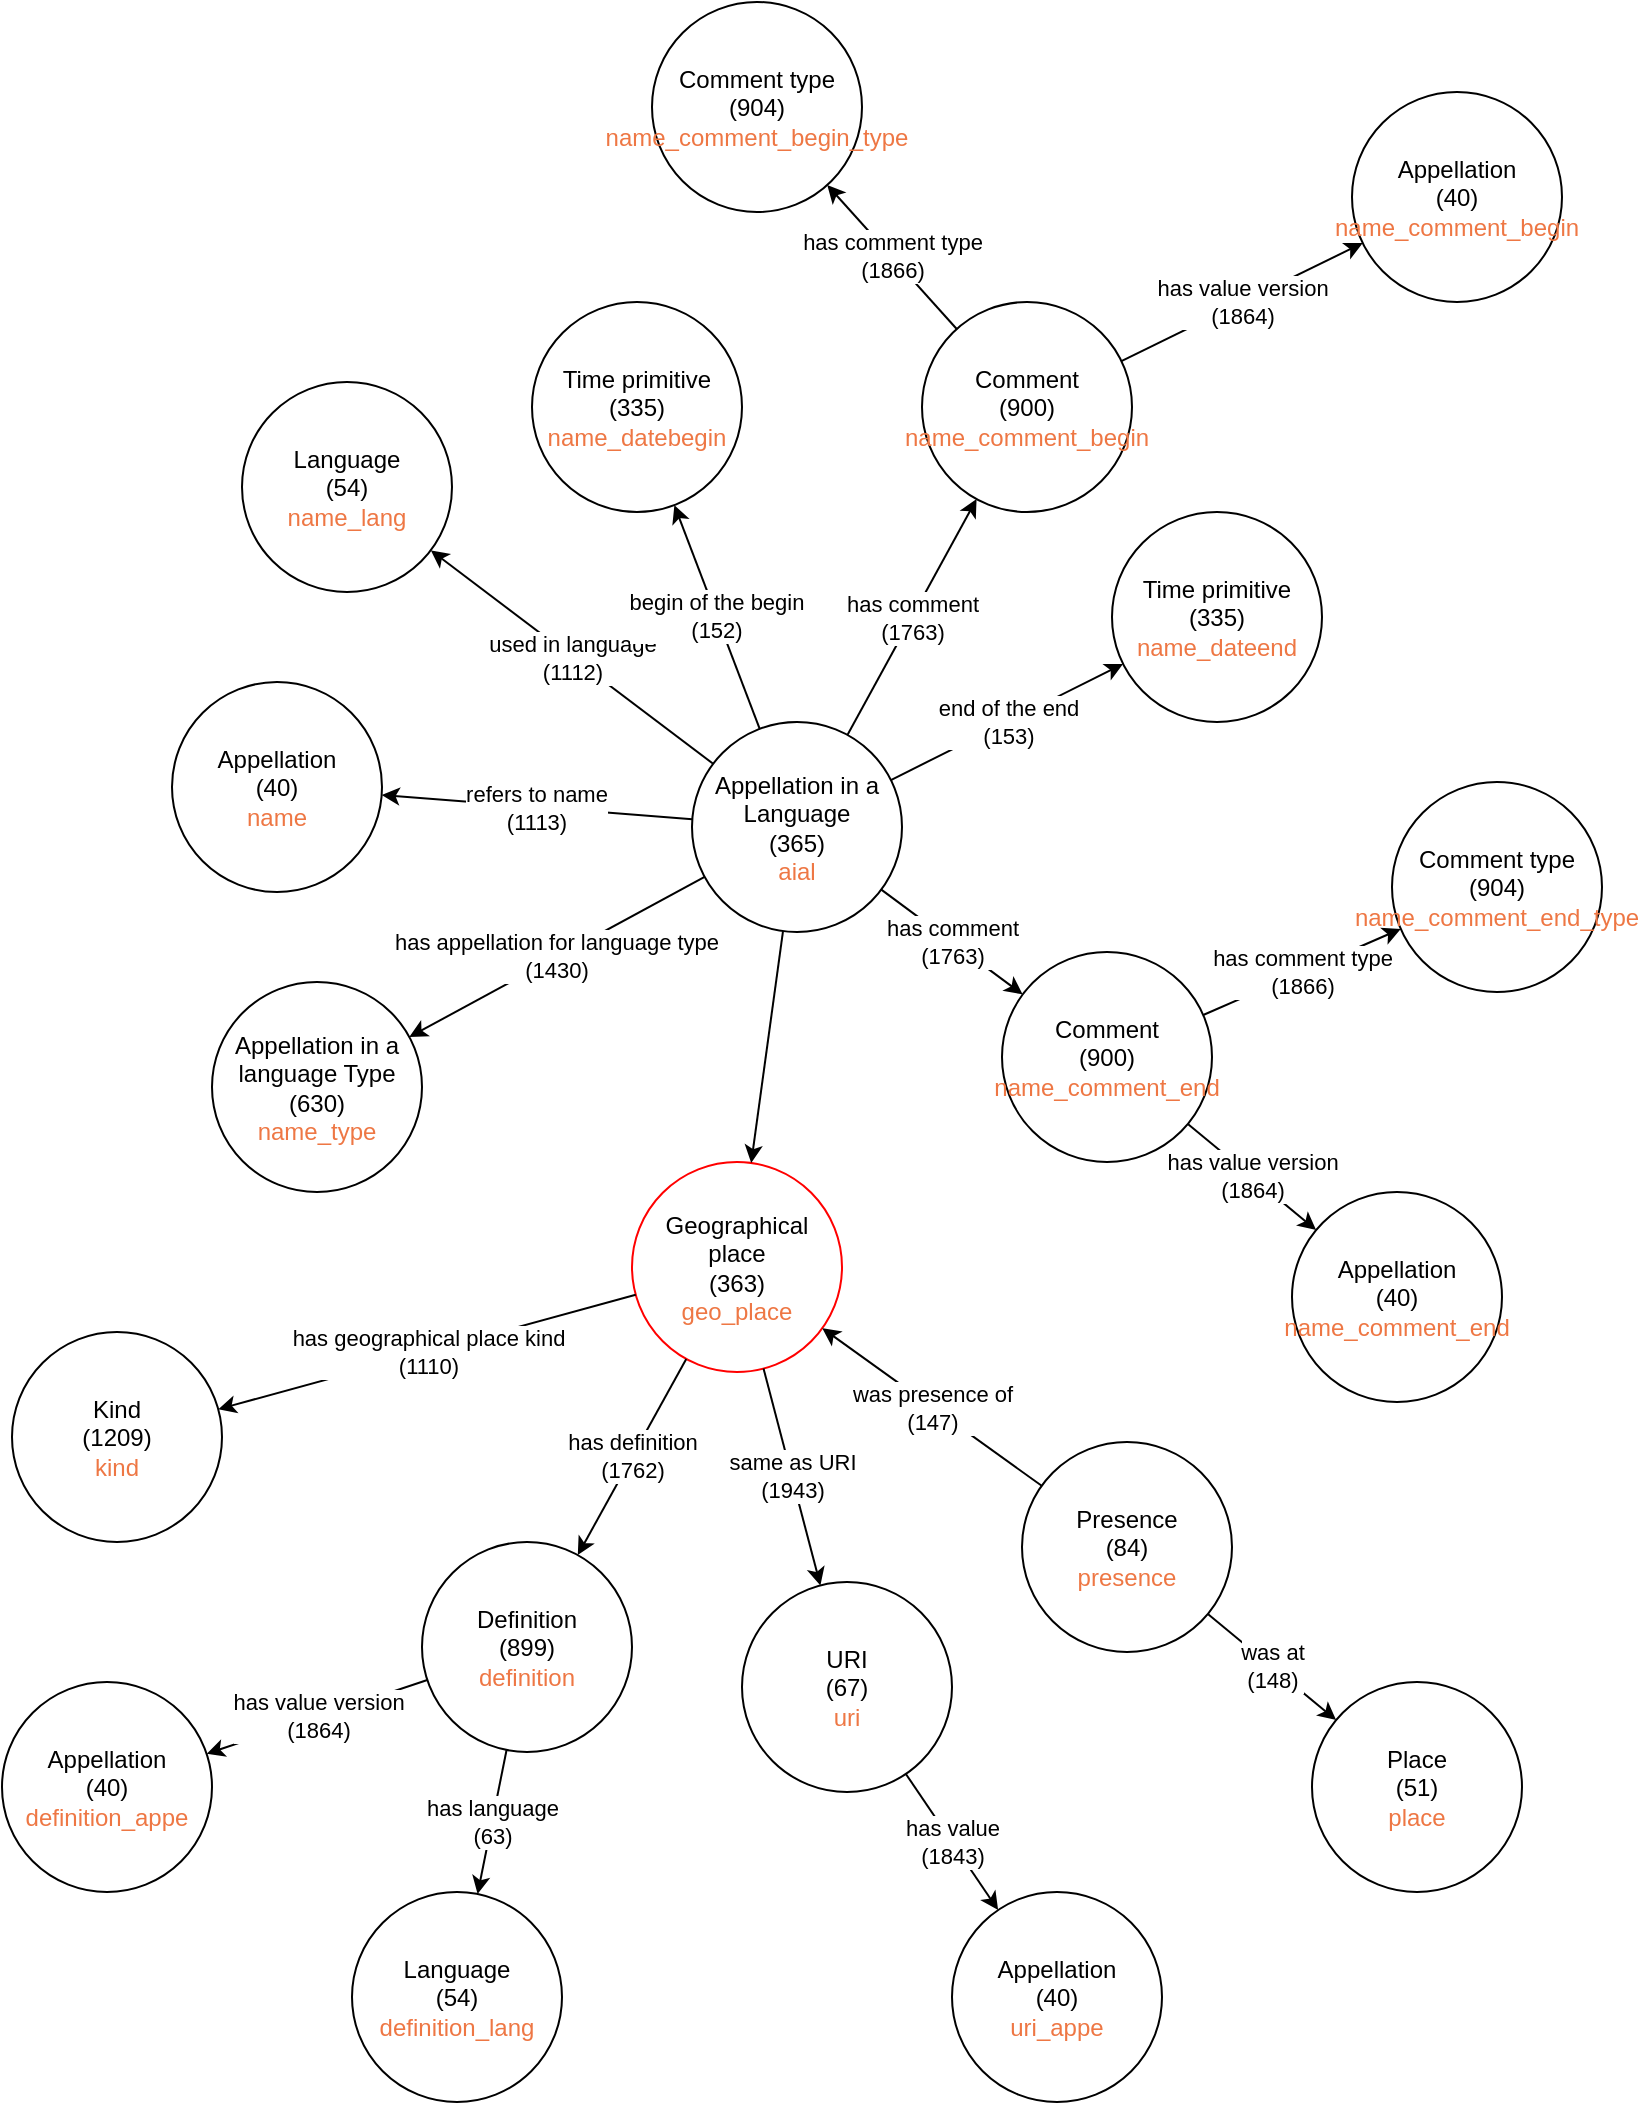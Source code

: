 <mxfile version="22.0.3" type="device">
  <diagram name="Page-1" id="qAYMaOa14U7y1kj9WPA6">
    <mxGraphModel dx="1434" dy="839" grid="1" gridSize="10" guides="1" tooltips="1" connect="1" arrows="1" fold="1" page="1" pageScale="1" pageWidth="850" pageHeight="1100" math="0" shadow="0">
      <root>
        <mxCell id="0" />
        <mxCell id="1" parent="0" />
        <mxCell id="4ujWol-dGV_7_zOefWRV-1" value="Geographical place&lt;br&gt;(363)&lt;br&gt;&lt;font color=&quot;#ee7744&quot;&gt;geo_place&lt;/font&gt;" style="ellipse;whiteSpace=wrap;html=1;aspect=fixed;strokeColor=#FF0000;" vertex="1" parent="1">
          <mxGeometry x="340" y="610" width="105" height="105" as="geometry" />
        </mxCell>
        <mxCell id="4ujWol-dGV_7_zOefWRV-2" value="Appellation in a Language&lt;br&gt;(365)&lt;br&gt;&lt;font color=&quot;#ee7744&quot;&gt;aial&lt;/font&gt;" style="ellipse;whiteSpace=wrap;html=1;aspect=fixed;" vertex="1" parent="1">
          <mxGeometry x="370" y="390" width="105" height="105" as="geometry" />
        </mxCell>
        <mxCell id="4ujWol-dGV_7_zOefWRV-3" value="Kind &lt;br&gt;(1209)&lt;br&gt;&lt;font color=&quot;#ee7744&quot;&gt;kind&lt;/font&gt;" style="ellipse;whiteSpace=wrap;html=1;aspect=fixed;" vertex="1" parent="1">
          <mxGeometry x="30" y="695" width="105" height="105" as="geometry" />
        </mxCell>
        <mxCell id="4ujWol-dGV_7_zOefWRV-4" value="Definition&lt;br&gt;(899)&lt;br&gt;&lt;font color=&quot;#ee7744&quot;&gt;definition&lt;/font&gt;" style="ellipse;whiteSpace=wrap;html=1;aspect=fixed;" vertex="1" parent="1">
          <mxGeometry x="235" y="800" width="105" height="105" as="geometry" />
        </mxCell>
        <mxCell id="4ujWol-dGV_7_zOefWRV-5" value="URI&lt;br&gt;(67)&lt;br&gt;&lt;font color=&quot;#ee7744&quot;&gt;uri&lt;/font&gt;" style="ellipse;whiteSpace=wrap;html=1;aspect=fixed;" vertex="1" parent="1">
          <mxGeometry x="395" y="820" width="105" height="105" as="geometry" />
        </mxCell>
        <mxCell id="4ujWol-dGV_7_zOefWRV-6" value="Presence&lt;br&gt;(84)&lt;br&gt;&lt;font color=&quot;#ee7744&quot;&gt;presence&lt;/font&gt;" style="ellipse;whiteSpace=wrap;html=1;aspect=fixed;" vertex="1" parent="1">
          <mxGeometry x="535" y="750" width="105" height="105" as="geometry" />
        </mxCell>
        <mxCell id="4ujWol-dGV_7_zOefWRV-9" value="has definition&lt;br&gt;(1762)" style="endArrow=classic;html=1;rounded=0;" edge="1" parent="1" source="4ujWol-dGV_7_zOefWRV-1" target="4ujWol-dGV_7_zOefWRV-4">
          <mxGeometry x="-0.003" width="50" height="50" relative="1" as="geometry">
            <mxPoint x="330" y="750" as="sourcePoint" />
            <mxPoint x="390" y="850" as="targetPoint" />
            <mxPoint as="offset" />
          </mxGeometry>
        </mxCell>
        <mxCell id="4ujWol-dGV_7_zOefWRV-11" value="has geographical place kind&lt;br&gt;(1110)" style="endArrow=classic;html=1;rounded=0;" edge="1" parent="1" source="4ujWol-dGV_7_zOefWRV-1" target="4ujWol-dGV_7_zOefWRV-3">
          <mxGeometry width="50" height="50" relative="1" as="geometry">
            <mxPoint x="359" y="711" as="sourcePoint" />
            <mxPoint x="264" y="769" as="targetPoint" />
          </mxGeometry>
        </mxCell>
        <mxCell id="4ujWol-dGV_7_zOefWRV-12" value="same as URI&lt;br&gt;(1943)" style="endArrow=classic;html=1;rounded=0;" edge="1" parent="1" source="4ujWol-dGV_7_zOefWRV-1" target="4ujWol-dGV_7_zOefWRV-5">
          <mxGeometry width="50" height="50" relative="1" as="geometry">
            <mxPoint x="369" y="721" as="sourcePoint" />
            <mxPoint x="274" y="779" as="targetPoint" />
          </mxGeometry>
        </mxCell>
        <mxCell id="4ujWol-dGV_7_zOefWRV-13" value="was presence of&lt;br&gt;(147)" style="endArrow=classic;html=1;rounded=0;" edge="1" parent="1" source="4ujWol-dGV_7_zOefWRV-6" target="4ujWol-dGV_7_zOefWRV-1">
          <mxGeometry width="50" height="50" relative="1" as="geometry">
            <mxPoint x="379" y="731" as="sourcePoint" />
            <mxPoint x="284" y="789" as="targetPoint" />
          </mxGeometry>
        </mxCell>
        <mxCell id="4ujWol-dGV_7_zOefWRV-14" value="" style="endArrow=classic;html=1;rounded=0;" edge="1" parent="1" source="4ujWol-dGV_7_zOefWRV-2" target="4ujWol-dGV_7_zOefWRV-1">
          <mxGeometry width="50" height="50" relative="1" as="geometry">
            <mxPoint x="389" y="741" as="sourcePoint" />
            <mxPoint x="294" y="799" as="targetPoint" />
          </mxGeometry>
        </mxCell>
        <mxCell id="4ujWol-dGV_7_zOefWRV-15" value="Appellation&lt;br&gt;(40)&lt;br&gt;&lt;font color=&quot;#ee7744&quot;&gt;definition_appe&lt;/font&gt;" style="ellipse;whiteSpace=wrap;html=1;aspect=fixed;" vertex="1" parent="1">
          <mxGeometry x="25" y="870" width="105" height="105" as="geometry" />
        </mxCell>
        <mxCell id="4ujWol-dGV_7_zOefWRV-16" value="has value version&lt;br&gt;(1864)" style="endArrow=classic;html=1;rounded=0;" edge="1" parent="1" source="4ujWol-dGV_7_zOefWRV-4" target="4ujWol-dGV_7_zOefWRV-15">
          <mxGeometry width="50" height="50" relative="1" as="geometry">
            <mxPoint x="399" y="751" as="sourcePoint" />
            <mxPoint x="304" y="809" as="targetPoint" />
          </mxGeometry>
        </mxCell>
        <mxCell id="4ujWol-dGV_7_zOefWRV-17" value="Appellation&lt;br&gt;(40)&lt;br&gt;&lt;font color=&quot;#ee7744&quot;&gt;uri_appe&lt;/font&gt;" style="ellipse;whiteSpace=wrap;html=1;aspect=fixed;" vertex="1" parent="1">
          <mxGeometry x="500" y="975" width="105" height="105" as="geometry" />
        </mxCell>
        <mxCell id="4ujWol-dGV_7_zOefWRV-18" value="has value&lt;br&gt;(1843)" style="endArrow=classic;html=1;rounded=0;" edge="1" parent="1" source="4ujWol-dGV_7_zOefWRV-5" target="4ujWol-dGV_7_zOefWRV-17">
          <mxGeometry width="50" height="50" relative="1" as="geometry">
            <mxPoint x="199" y="826" as="sourcePoint" />
            <mxPoint x="131" y="884" as="targetPoint" />
          </mxGeometry>
        </mxCell>
        <mxCell id="4ujWol-dGV_7_zOefWRV-19" value="Place&lt;br&gt;(51)&lt;br&gt;&lt;font color=&quot;#ee7744&quot;&gt;place&lt;/font&gt;" style="ellipse;whiteSpace=wrap;html=1;aspect=fixed;" vertex="1" parent="1">
          <mxGeometry x="680" y="870" width="105" height="105" as="geometry" />
        </mxCell>
        <mxCell id="4ujWol-dGV_7_zOefWRV-20" value="was at&lt;br&gt;(148)" style="endArrow=classic;html=1;rounded=0;" edge="1" parent="1" source="4ujWol-dGV_7_zOefWRV-6" target="4ujWol-dGV_7_zOefWRV-19">
          <mxGeometry width="50" height="50" relative="1" as="geometry">
            <mxPoint x="338" y="893" as="sourcePoint" />
            <mxPoint x="302" y="947" as="targetPoint" />
          </mxGeometry>
        </mxCell>
        <mxCell id="4ujWol-dGV_7_zOefWRV-21" value="Appellation in a language Type&lt;br&gt;(630)&lt;br&gt;&lt;font color=&quot;#ee7744&quot;&gt;name_type&lt;/font&gt;" style="ellipse;whiteSpace=wrap;html=1;aspect=fixed;" vertex="1" parent="1">
          <mxGeometry x="130" y="520" width="105" height="105" as="geometry" />
        </mxCell>
        <mxCell id="4ujWol-dGV_7_zOefWRV-22" value="has appellation for language type&lt;br&gt;(1430)" style="endArrow=classic;html=1;rounded=0;" edge="1" parent="1" source="4ujWol-dGV_7_zOefWRV-2" target="4ujWol-dGV_7_zOefWRV-21">
          <mxGeometry width="50" height="50" relative="1" as="geometry">
            <mxPoint x="420" y="620" as="sourcePoint" />
            <mxPoint x="470" y="570" as="targetPoint" />
          </mxGeometry>
        </mxCell>
        <mxCell id="4ujWol-dGV_7_zOefWRV-23" value="Appellation&lt;br&gt;(40)&lt;br&gt;&lt;font color=&quot;#ee7744&quot;&gt;name&lt;/font&gt;" style="ellipse;whiteSpace=wrap;html=1;aspect=fixed;" vertex="1" parent="1">
          <mxGeometry x="110" y="370" width="105" height="105" as="geometry" />
        </mxCell>
        <mxCell id="4ujWol-dGV_7_zOefWRV-24" value="refers to name&lt;br&gt;(1113)" style="endArrow=classic;html=1;rounded=0;" edge="1" parent="1" source="4ujWol-dGV_7_zOefWRV-2" target="4ujWol-dGV_7_zOefWRV-23">
          <mxGeometry width="50" height="50" relative="1" as="geometry">
            <mxPoint x="416" y="538" as="sourcePoint" />
            <mxPoint x="159" y="592" as="targetPoint" />
          </mxGeometry>
        </mxCell>
        <mxCell id="4ujWol-dGV_7_zOefWRV-25" value="Language&lt;br&gt;(54)&lt;br&gt;&lt;font color=&quot;#ee7744&quot;&gt;name_lang&lt;/font&gt;" style="ellipse;whiteSpace=wrap;html=1;aspect=fixed;" vertex="1" parent="1">
          <mxGeometry x="145" y="220" width="105" height="105" as="geometry" />
        </mxCell>
        <mxCell id="4ujWol-dGV_7_zOefWRV-26" value="used in language&lt;br&gt;(1112)" style="endArrow=classic;html=1;rounded=0;" edge="1" parent="1" source="4ujWol-dGV_7_zOefWRV-2" target="4ujWol-dGV_7_zOefWRV-25">
          <mxGeometry width="50" height="50" relative="1" as="geometry">
            <mxPoint x="420" y="620" as="sourcePoint" />
            <mxPoint x="470" y="570" as="targetPoint" />
          </mxGeometry>
        </mxCell>
        <mxCell id="4ujWol-dGV_7_zOefWRV-27" value="Time primitive&lt;br&gt;(335)&lt;br&gt;&lt;font color=&quot;#ee7744&quot;&gt;name_datebegin&lt;/font&gt;" style="ellipse;whiteSpace=wrap;html=1;aspect=fixed;" vertex="1" parent="1">
          <mxGeometry x="290" y="180" width="105" height="105" as="geometry" />
        </mxCell>
        <mxCell id="4ujWol-dGV_7_zOefWRV-28" value="begin of the begin&lt;br&gt;(152)" style="endArrow=classic;html=1;rounded=0;" edge="1" parent="1" source="4ujWol-dGV_7_zOefWRV-2" target="4ujWol-dGV_7_zOefWRV-27">
          <mxGeometry width="50" height="50" relative="1" as="geometry">
            <mxPoint x="410" y="270" as="sourcePoint" />
            <mxPoint x="460" y="220" as="targetPoint" />
          </mxGeometry>
        </mxCell>
        <mxCell id="4ujWol-dGV_7_zOefWRV-29" value="Comment&lt;br&gt;(900)&lt;br&gt;&lt;font color=&quot;#ee7744&quot;&gt;name_comment_begin&lt;/font&gt;" style="ellipse;whiteSpace=wrap;html=1;aspect=fixed;" vertex="1" parent="1">
          <mxGeometry x="485" y="180" width="105" height="105" as="geometry" />
        </mxCell>
        <mxCell id="4ujWol-dGV_7_zOefWRV-30" value="has comment&lt;br&gt;(1763)" style="endArrow=classic;html=1;rounded=0;" edge="1" parent="1" source="4ujWol-dGV_7_zOefWRV-2" target="4ujWol-dGV_7_zOefWRV-29">
          <mxGeometry width="50" height="50" relative="1" as="geometry">
            <mxPoint x="410" y="270" as="sourcePoint" />
            <mxPoint x="460" y="220" as="targetPoint" />
          </mxGeometry>
        </mxCell>
        <mxCell id="4ujWol-dGV_7_zOefWRV-31" value="Comment type&lt;br&gt;(904)&lt;br&gt;&lt;font color=&quot;#ee7744&quot;&gt;name_comment_begin_type&lt;/font&gt;" style="ellipse;whiteSpace=wrap;html=1;aspect=fixed;" vertex="1" parent="1">
          <mxGeometry x="350" y="30" width="105" height="105" as="geometry" />
        </mxCell>
        <mxCell id="4ujWol-dGV_7_zOefWRV-32" value="has comment type&lt;br&gt;(1866)" style="endArrow=classic;html=1;rounded=0;" edge="1" parent="1" source="4ujWol-dGV_7_zOefWRV-29" target="4ujWol-dGV_7_zOefWRV-31">
          <mxGeometry width="50" height="50" relative="1" as="geometry">
            <mxPoint x="410" y="150" as="sourcePoint" />
            <mxPoint x="460" y="100" as="targetPoint" />
          </mxGeometry>
        </mxCell>
        <mxCell id="4ujWol-dGV_7_zOefWRV-34" value="Appellation&lt;br&gt;(40)&lt;br&gt;&lt;font color=&quot;#ee7744&quot;&gt;name_comment_begin&lt;/font&gt;" style="ellipse;whiteSpace=wrap;html=1;aspect=fixed;" vertex="1" parent="1">
          <mxGeometry x="700" y="75" width="105" height="105" as="geometry" />
        </mxCell>
        <mxCell id="4ujWol-dGV_7_zOefWRV-35" value="has value version&lt;br&gt;(1864)" style="endArrow=classic;html=1;rounded=0;" edge="1" parent="1" source="4ujWol-dGV_7_zOefWRV-29" target="4ujWol-dGV_7_zOefWRV-34">
          <mxGeometry width="50" height="50" relative="1" as="geometry">
            <mxPoint x="410" y="150" as="sourcePoint" />
            <mxPoint x="460" y="100" as="targetPoint" />
          </mxGeometry>
        </mxCell>
        <mxCell id="4ujWol-dGV_7_zOefWRV-36" value="Comment&lt;br&gt;(900)&lt;br&gt;&lt;font color=&quot;#ee7744&quot;&gt;name_comment_end&lt;/font&gt;" style="ellipse;whiteSpace=wrap;html=1;aspect=fixed;" vertex="1" parent="1">
          <mxGeometry x="525" y="505" width="105" height="105" as="geometry" />
        </mxCell>
        <mxCell id="4ujWol-dGV_7_zOefWRV-37" value="has comment&lt;br&gt;(1763)" style="endArrow=classic;html=1;rounded=0;" edge="1" parent="1" target="4ujWol-dGV_7_zOefWRV-36" source="4ujWol-dGV_7_zOefWRV-2">
          <mxGeometry width="50" height="50" relative="1" as="geometry">
            <mxPoint x="767" y="370" as="sourcePoint" />
            <mxPoint x="790" y="213" as="targetPoint" />
          </mxGeometry>
        </mxCell>
        <mxCell id="4ujWol-dGV_7_zOefWRV-38" value="Comment type&lt;br&gt;(904)&lt;br&gt;&lt;font color=&quot;#ee7744&quot;&gt;name_comment_end_type&lt;/font&gt;" style="ellipse;whiteSpace=wrap;html=1;aspect=fixed;" vertex="1" parent="1">
          <mxGeometry x="720" y="420" width="105" height="105" as="geometry" />
        </mxCell>
        <mxCell id="4ujWol-dGV_7_zOefWRV-39" value="has comment type&lt;br&gt;(1866)" style="endArrow=classic;html=1;rounded=0;" edge="1" parent="1" source="4ujWol-dGV_7_zOefWRV-36" target="4ujWol-dGV_7_zOefWRV-38">
          <mxGeometry width="50" height="50" relative="1" as="geometry">
            <mxPoint x="740" y="143" as="sourcePoint" />
            <mxPoint x="790" y="93" as="targetPoint" />
          </mxGeometry>
        </mxCell>
        <mxCell id="4ujWol-dGV_7_zOefWRV-40" value="Appellation&lt;br&gt;(40)&lt;br&gt;&lt;font color=&quot;#ee7744&quot;&gt;name_comment_end&lt;/font&gt;" style="ellipse;whiteSpace=wrap;html=1;aspect=fixed;" vertex="1" parent="1">
          <mxGeometry x="670" y="625" width="105" height="105" as="geometry" />
        </mxCell>
        <mxCell id="4ujWol-dGV_7_zOefWRV-41" value="has value version&lt;br&gt;(1864)" style="endArrow=classic;html=1;rounded=0;" edge="1" parent="1" source="4ujWol-dGV_7_zOefWRV-36" target="4ujWol-dGV_7_zOefWRV-40">
          <mxGeometry width="50" height="50" relative="1" as="geometry">
            <mxPoint x="740" y="143" as="sourcePoint" />
            <mxPoint x="790" y="93" as="targetPoint" />
          </mxGeometry>
        </mxCell>
        <mxCell id="4ujWol-dGV_7_zOefWRV-42" value="Time primitive&lt;br&gt;(335)&lt;br&gt;&lt;font color=&quot;#ee7744&quot;&gt;name_dateend&lt;/font&gt;" style="ellipse;whiteSpace=wrap;html=1;aspect=fixed;" vertex="1" parent="1">
          <mxGeometry x="580" y="285" width="105" height="105" as="geometry" />
        </mxCell>
        <mxCell id="4ujWol-dGV_7_zOefWRV-43" value="end of the end&lt;br&gt;(153)" style="endArrow=classic;html=1;rounded=0;" edge="1" parent="1" source="4ujWol-dGV_7_zOefWRV-2" target="4ujWol-dGV_7_zOefWRV-42">
          <mxGeometry width="50" height="50" relative="1" as="geometry">
            <mxPoint x="439" y="395" as="sourcePoint" />
            <mxPoint x="331" y="305" as="targetPoint" />
          </mxGeometry>
        </mxCell>
        <mxCell id="4ujWol-dGV_7_zOefWRV-44" value="Language&lt;br&gt;(54)&lt;br&gt;&lt;font color=&quot;#ee7744&quot;&gt;definition_lang&lt;/font&gt;" style="ellipse;whiteSpace=wrap;html=1;aspect=fixed;" vertex="1" parent="1">
          <mxGeometry x="200" y="975" width="105" height="105" as="geometry" />
        </mxCell>
        <mxCell id="4ujWol-dGV_7_zOefWRV-45" value="has language&lt;br&gt;(63)" style="endArrow=classic;html=1;rounded=0;" edge="1" parent="1" source="4ujWol-dGV_7_zOefWRV-4" target="4ujWol-dGV_7_zOefWRV-44">
          <mxGeometry width="50" height="50" relative="1" as="geometry">
            <mxPoint x="400" y="940" as="sourcePoint" />
            <mxPoint x="450" y="890" as="targetPoint" />
          </mxGeometry>
        </mxCell>
      </root>
    </mxGraphModel>
  </diagram>
</mxfile>
